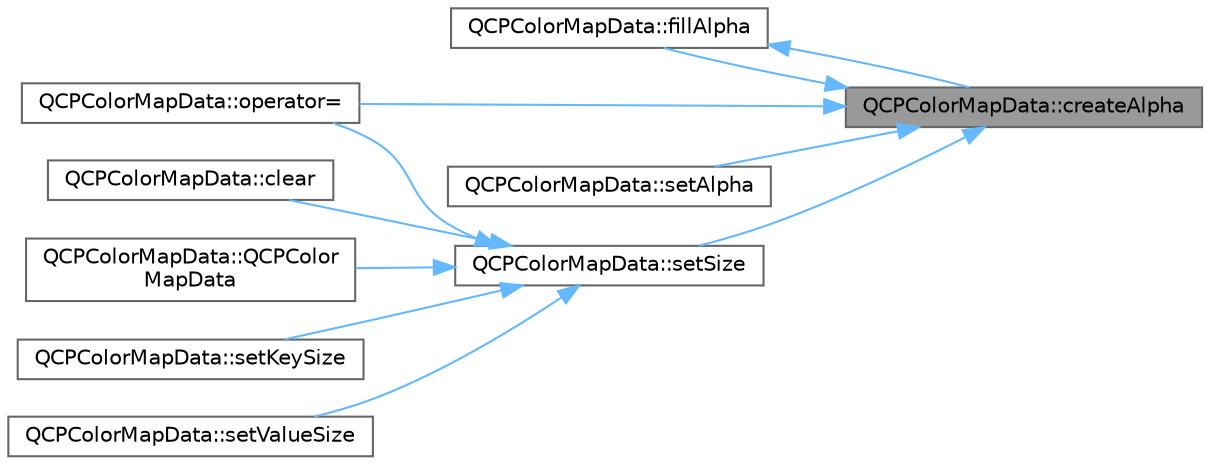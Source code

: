digraph "QCPColorMapData::createAlpha"
{
 // LATEX_PDF_SIZE
  bgcolor="transparent";
  edge [fontname=Helvetica,fontsize=10,labelfontname=Helvetica,labelfontsize=10];
  node [fontname=Helvetica,fontsize=10,shape=box,height=0.2,width=0.4];
  rankdir="RL";
  Node1 [label="QCPColorMapData::createAlpha",height=0.2,width=0.4,color="gray40", fillcolor="grey60", style="filled", fontcolor="black",tooltip=" "];
  Node1 -> Node2 [dir="back",color="steelblue1",style="solid"];
  Node2 [label="QCPColorMapData::fillAlpha",height=0.2,width=0.4,color="grey40", fillcolor="white", style="filled",URL="$class_q_c_p_color_map_data.html#a93e2a549d7702bc849cd48a585294657",tooltip=" "];
  Node2 -> Node1 [dir="back",color="steelblue1",style="solid"];
  Node1 -> Node3 [dir="back",color="steelblue1",style="solid"];
  Node3 [label="QCPColorMapData::operator=",height=0.2,width=0.4,color="grey40", fillcolor="white", style="filled",URL="$class_q_c_p_color_map_data.html#afdf4dd1b2f5714234fe84709b85c2a8d",tooltip=" "];
  Node1 -> Node4 [dir="back",color="steelblue1",style="solid"];
  Node4 [label="QCPColorMapData::setAlpha",height=0.2,width=0.4,color="grey40", fillcolor="white", style="filled",URL="$class_q_c_p_color_map_data.html#aaf7de5b34c58f38d8f4c1ceb064a876c",tooltip=" "];
  Node1 -> Node5 [dir="back",color="steelblue1",style="solid"];
  Node5 [label="QCPColorMapData::setSize",height=0.2,width=0.4,color="grey40", fillcolor="white", style="filled",URL="$class_q_c_p_color_map_data.html#a0d9ff35c299d0478b682bfbcdd9c097e",tooltip=" "];
  Node5 -> Node6 [dir="back",color="steelblue1",style="solid"];
  Node6 [label="QCPColorMapData::clear",height=0.2,width=0.4,color="grey40", fillcolor="white", style="filled",URL="$class_q_c_p_color_map_data.html#a9910ba830e96955bd5c8e5bef1e77ef3",tooltip=" "];
  Node5 -> Node3 [dir="back",color="steelblue1",style="solid"];
  Node5 -> Node7 [dir="back",color="steelblue1",style="solid"];
  Node7 [label="QCPColorMapData::QCPColor\lMapData",height=0.2,width=0.4,color="grey40", fillcolor="white", style="filled",URL="$class_q_c_p_color_map_data.html#aac9d8eb81e18e240d89d56c01933fd23",tooltip=" "];
  Node5 -> Node8 [dir="back",color="steelblue1",style="solid"];
  Node8 [label="QCPColorMapData::setKeySize",height=0.2,width=0.4,color="grey40", fillcolor="white", style="filled",URL="$class_q_c_p_color_map_data.html#ac7ef70e383aface34b44dbde49234b6b",tooltip=" "];
  Node5 -> Node9 [dir="back",color="steelblue1",style="solid"];
  Node9 [label="QCPColorMapData::setValueSize",height=0.2,width=0.4,color="grey40", fillcolor="white", style="filled",URL="$class_q_c_p_color_map_data.html#a0893c9e3914513048b45e3429ffd16f2",tooltip=" "];
}
